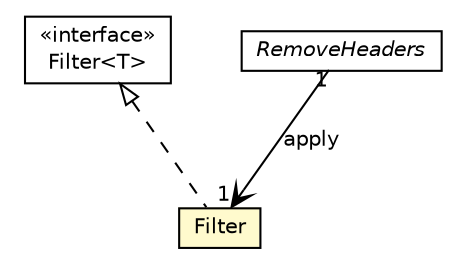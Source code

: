 #!/usr/local/bin/dot
#
# Class diagram 
# Generated by UMLGraph version R5_6-24-gf6e263 (http://www.umlgraph.org/)
#

digraph G {
	edge [fontname="Helvetica",fontsize=10,labelfontname="Helvetica",labelfontsize=10];
	node [fontname="Helvetica",fontsize=10,shape=plaintext];
	nodesep=0.25;
	ranksep=0.5;
	// io.werval.api.filters.Filter<T>
	c30375 [label=<<table title="io.werval.api.filters.Filter" border="0" cellborder="1" cellspacing="0" cellpadding="2" port="p" href="../api/filters/Filter.html">
		<tr><td><table border="0" cellspacing="0" cellpadding="1">
<tr><td align="center" balign="center"> &#171;interface&#187; </td></tr>
<tr><td align="center" balign="center"> Filter&lt;T&gt; </td></tr>
		</table></td></tr>
		</table>>, URL="../api/filters/Filter.html", fontname="Helvetica", fontcolor="black", fontsize=10.0];
	// io.werval.filters.RemoveHeaders
	c30449 [label=<<table title="io.werval.filters.RemoveHeaders" border="0" cellborder="1" cellspacing="0" cellpadding="2" port="p" href="./RemoveHeaders.html">
		<tr><td><table border="0" cellspacing="0" cellpadding="1">
<tr><td align="center" balign="center"><font face="Helvetica-Oblique"> RemoveHeaders </font></td></tr>
		</table></td></tr>
		</table>>, URL="./RemoveHeaders.html", fontname="Helvetica", fontcolor="black", fontsize=10.0];
	// io.werval.filters.RemoveHeaders.Filter
	c30450 [label=<<table title="io.werval.filters.RemoveHeaders.Filter" border="0" cellborder="1" cellspacing="0" cellpadding="2" port="p" bgcolor="lemonChiffon" href="./RemoveHeaders.Filter.html">
		<tr><td><table border="0" cellspacing="0" cellpadding="1">
<tr><td align="center" balign="center"> Filter </td></tr>
		</table></td></tr>
		</table>>, URL="./RemoveHeaders.Filter.html", fontname="Helvetica", fontcolor="black", fontsize=10.0];
	// io.werval.filters.RemoveHeaders NAVASSOC io.werval.filters.RemoveHeaders.Filter
	c30449:p -> c30450:p [taillabel="1", label="apply", headlabel="1", fontname="Helvetica", fontcolor="black", fontsize=10.0, color="black", arrowhead=open];
	//io.werval.filters.RemoveHeaders.Filter implements io.werval.api.filters.Filter<T>
	c30375:p -> c30450:p [dir=back,arrowtail=empty,style=dashed];
}

